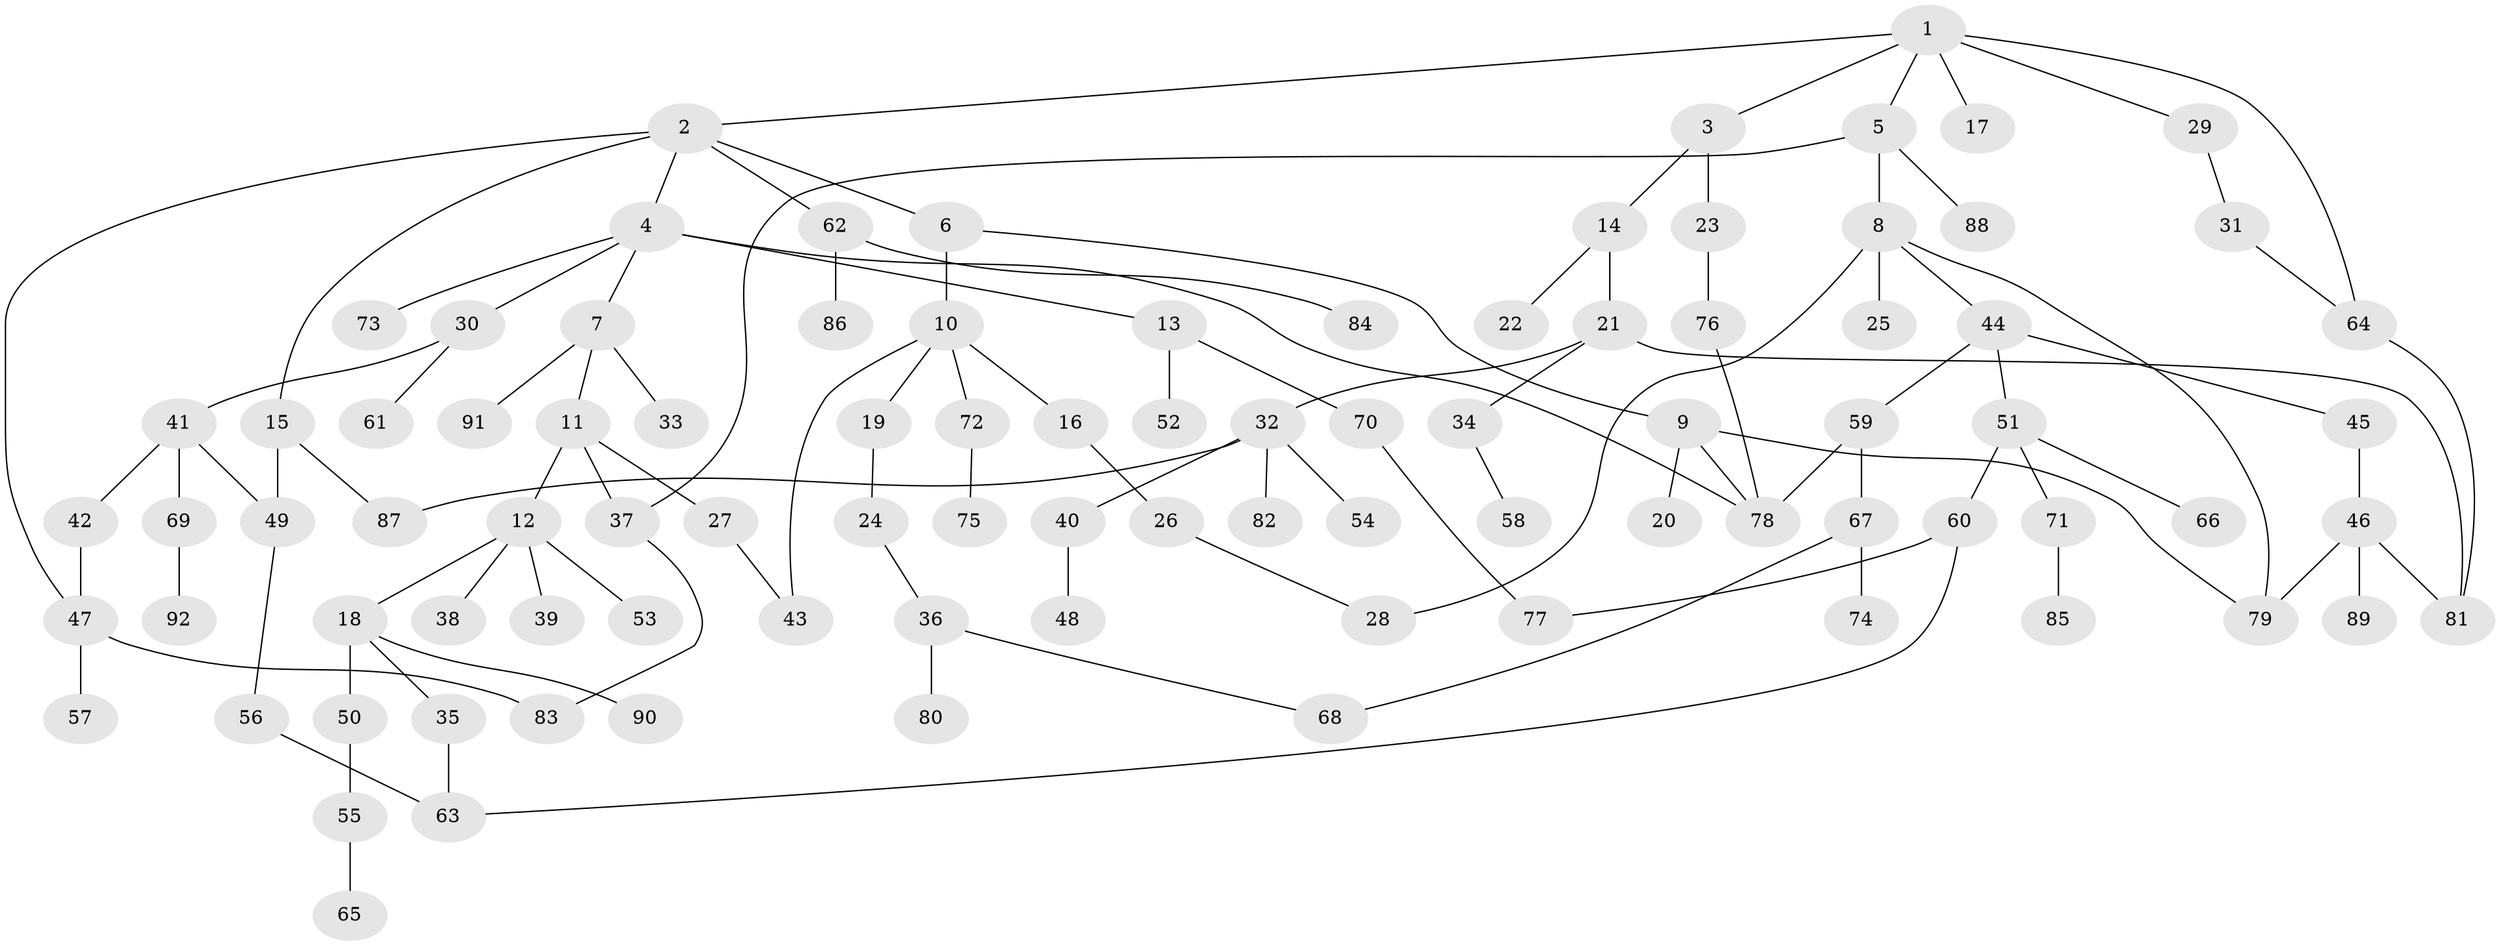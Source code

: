 // coarse degree distribution, {6: 0.01639344262295082, 7: 0.01639344262295082, 3: 0.16393442622950818, 8: 0.01639344262295082, 5: 0.06557377049180328, 4: 0.16393442622950818, 2: 0.21311475409836064, 1: 0.3442622950819672}
// Generated by graph-tools (version 1.1) at 2025/23/03/03/25 07:23:31]
// undirected, 92 vertices, 110 edges
graph export_dot {
graph [start="1"]
  node [color=gray90,style=filled];
  1;
  2;
  3;
  4;
  5;
  6;
  7;
  8;
  9;
  10;
  11;
  12;
  13;
  14;
  15;
  16;
  17;
  18;
  19;
  20;
  21;
  22;
  23;
  24;
  25;
  26;
  27;
  28;
  29;
  30;
  31;
  32;
  33;
  34;
  35;
  36;
  37;
  38;
  39;
  40;
  41;
  42;
  43;
  44;
  45;
  46;
  47;
  48;
  49;
  50;
  51;
  52;
  53;
  54;
  55;
  56;
  57;
  58;
  59;
  60;
  61;
  62;
  63;
  64;
  65;
  66;
  67;
  68;
  69;
  70;
  71;
  72;
  73;
  74;
  75;
  76;
  77;
  78;
  79;
  80;
  81;
  82;
  83;
  84;
  85;
  86;
  87;
  88;
  89;
  90;
  91;
  92;
  1 -- 2;
  1 -- 3;
  1 -- 5;
  1 -- 17;
  1 -- 29;
  1 -- 64;
  2 -- 4;
  2 -- 6;
  2 -- 15;
  2 -- 62;
  2 -- 47;
  3 -- 14;
  3 -- 23;
  4 -- 7;
  4 -- 13;
  4 -- 30;
  4 -- 73;
  4 -- 78;
  5 -- 8;
  5 -- 88;
  5 -- 37;
  6 -- 9;
  6 -- 10;
  7 -- 11;
  7 -- 33;
  7 -- 91;
  8 -- 25;
  8 -- 44;
  8 -- 79;
  8 -- 28;
  9 -- 20;
  9 -- 78;
  9 -- 79;
  10 -- 16;
  10 -- 19;
  10 -- 43;
  10 -- 72;
  11 -- 12;
  11 -- 27;
  11 -- 37;
  12 -- 18;
  12 -- 38;
  12 -- 39;
  12 -- 53;
  13 -- 52;
  13 -- 70;
  14 -- 21;
  14 -- 22;
  15 -- 49;
  15 -- 87;
  16 -- 26;
  18 -- 35;
  18 -- 50;
  18 -- 90;
  19 -- 24;
  21 -- 32;
  21 -- 34;
  21 -- 81;
  23 -- 76;
  24 -- 36;
  26 -- 28;
  27 -- 43;
  29 -- 31;
  30 -- 41;
  30 -- 61;
  31 -- 64;
  32 -- 40;
  32 -- 54;
  32 -- 82;
  32 -- 87;
  34 -- 58;
  35 -- 63;
  36 -- 68;
  36 -- 80;
  37 -- 83;
  40 -- 48;
  41 -- 42;
  41 -- 69;
  41 -- 49;
  42 -- 47;
  44 -- 45;
  44 -- 51;
  44 -- 59;
  45 -- 46;
  46 -- 89;
  46 -- 79;
  46 -- 81;
  47 -- 57;
  47 -- 83;
  49 -- 56;
  50 -- 55;
  51 -- 60;
  51 -- 66;
  51 -- 71;
  55 -- 65;
  56 -- 63;
  59 -- 67;
  59 -- 78;
  60 -- 63;
  60 -- 77;
  62 -- 84;
  62 -- 86;
  64 -- 81;
  67 -- 74;
  67 -- 68;
  69 -- 92;
  70 -- 77;
  71 -- 85;
  72 -- 75;
  76 -- 78;
}
